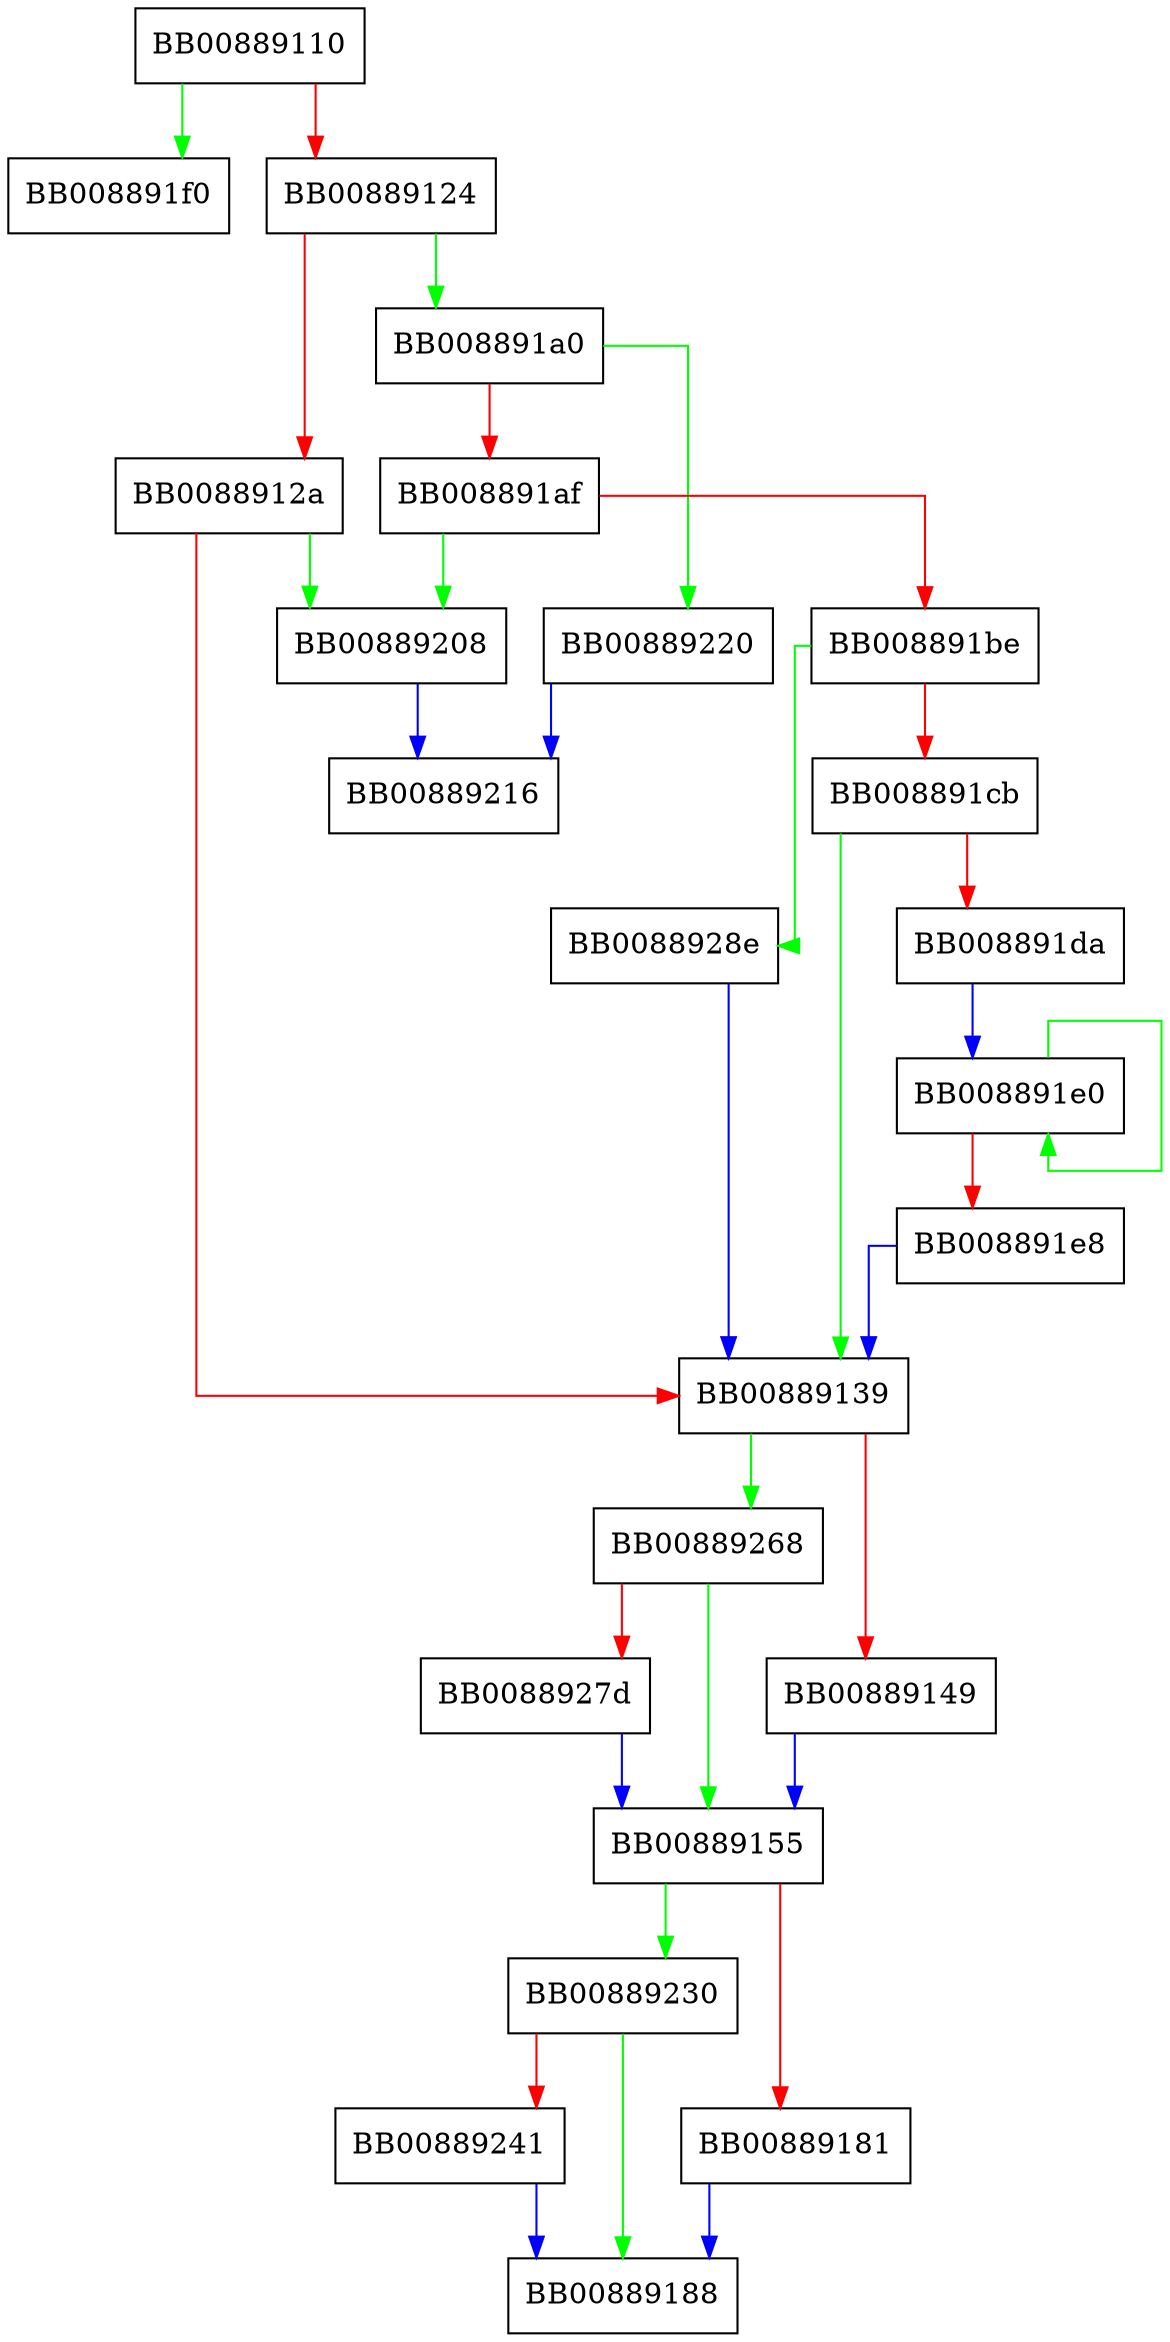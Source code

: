 digraph memalign_check {
  node [shape="box"];
  graph [splines=ortho];
  BB00889110 -> BB008891f0 [color="green"];
  BB00889110 -> BB00889124 [color="red"];
  BB00889124 -> BB008891a0 [color="green"];
  BB00889124 -> BB0088912a [color="red"];
  BB0088912a -> BB00889208 [color="green"];
  BB0088912a -> BB00889139 [color="red"];
  BB00889139 -> BB00889268 [color="green"];
  BB00889139 -> BB00889149 [color="red"];
  BB00889149 -> BB00889155 [color="blue"];
  BB00889155 -> BB00889230 [color="green"];
  BB00889155 -> BB00889181 [color="red"];
  BB00889181 -> BB00889188 [color="blue"];
  BB008891a0 -> BB00889220 [color="green"];
  BB008891a0 -> BB008891af [color="red"];
  BB008891af -> BB00889208 [color="green"];
  BB008891af -> BB008891be [color="red"];
  BB008891be -> BB0088928e [color="green"];
  BB008891be -> BB008891cb [color="red"];
  BB008891cb -> BB00889139 [color="green"];
  BB008891cb -> BB008891da [color="red"];
  BB008891da -> BB008891e0 [color="blue"];
  BB008891e0 -> BB008891e0 [color="green"];
  BB008891e0 -> BB008891e8 [color="red"];
  BB008891e8 -> BB00889139 [color="blue"];
  BB00889208 -> BB00889216 [color="blue"];
  BB00889220 -> BB00889216 [color="blue"];
  BB00889230 -> BB00889188 [color="green"];
  BB00889230 -> BB00889241 [color="red"];
  BB00889241 -> BB00889188 [color="blue"];
  BB00889268 -> BB00889155 [color="green"];
  BB00889268 -> BB0088927d [color="red"];
  BB0088927d -> BB00889155 [color="blue"];
  BB0088928e -> BB00889139 [color="blue"];
}